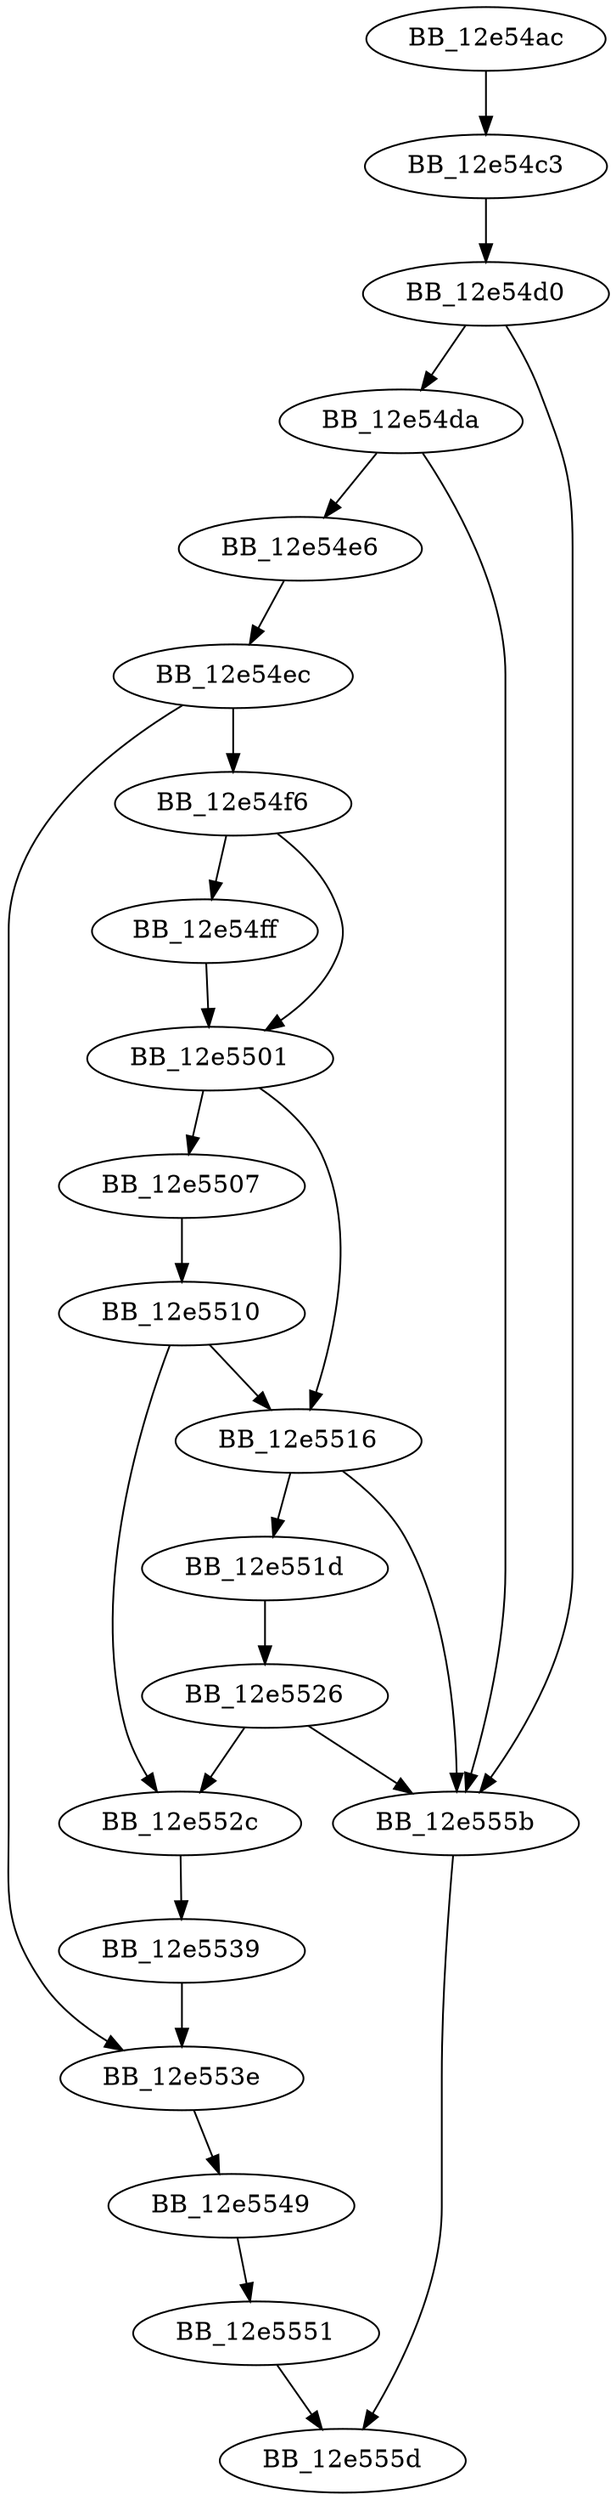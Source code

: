 DiGraph __onexit_nolock{
BB_12e54ac->BB_12e54c3
BB_12e54c3->BB_12e54d0
BB_12e54d0->BB_12e54da
BB_12e54d0->BB_12e555b
BB_12e54da->BB_12e54e6
BB_12e54da->BB_12e555b
BB_12e54e6->BB_12e54ec
BB_12e54ec->BB_12e54f6
BB_12e54ec->BB_12e553e
BB_12e54f6->BB_12e54ff
BB_12e54f6->BB_12e5501
BB_12e54ff->BB_12e5501
BB_12e5501->BB_12e5507
BB_12e5501->BB_12e5516
BB_12e5507->BB_12e5510
BB_12e5510->BB_12e5516
BB_12e5510->BB_12e552c
BB_12e5516->BB_12e551d
BB_12e5516->BB_12e555b
BB_12e551d->BB_12e5526
BB_12e5526->BB_12e552c
BB_12e5526->BB_12e555b
BB_12e552c->BB_12e5539
BB_12e5539->BB_12e553e
BB_12e553e->BB_12e5549
BB_12e5549->BB_12e5551
BB_12e5551->BB_12e555d
BB_12e555b->BB_12e555d
}
